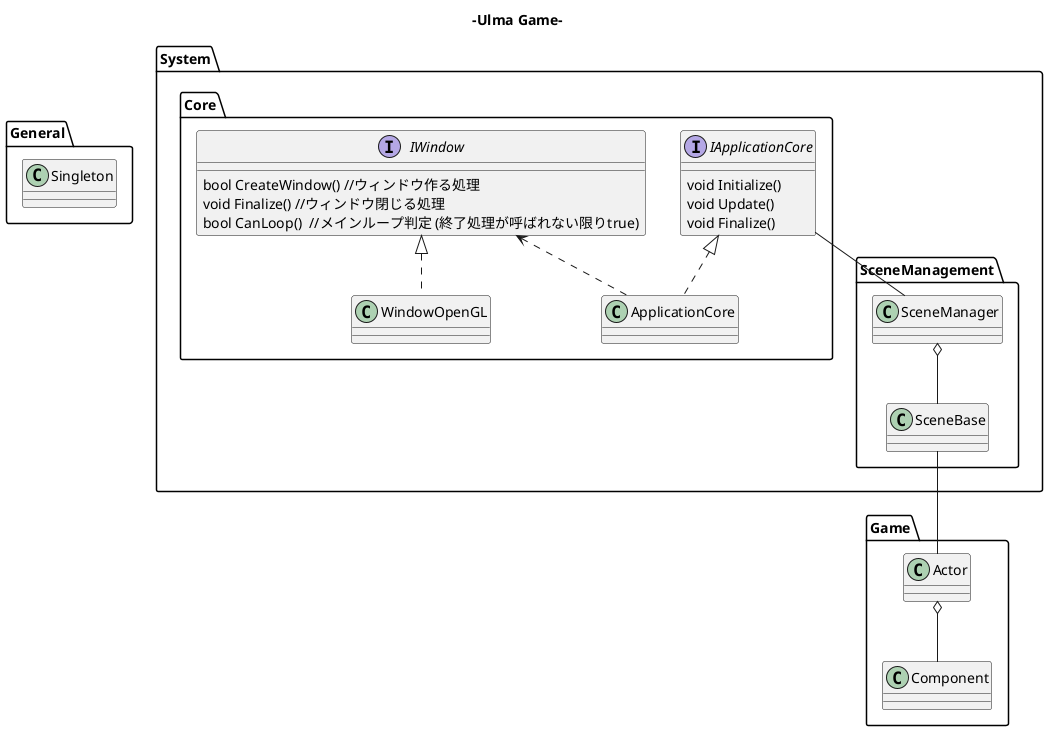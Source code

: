 @startuml
title -Ulma Game-
package General{
    class Singleton{

    }
}

package System{
    package Core{
        interface IWindow{
            bool CreateWindow() //ウィンドウ作る処理
            void Finalize() //ウィンドウ閉じる処理
            bool CanLoop()  //メインループ判定 (終了処理が呼ばれない限りtrue)
        }

        class WindowOpenGL{
        }
        IWindow <|.. WindowOpenGL

        interface IApplicationCore{
            void Initialize()
            void Update()
            void Finalize()
        }

        class ApplicationCore{

        }
        IApplicationCore <|.. ApplicationCore
        IWindow <.. ApplicationCore
    }

    package SceneManagement{
        class SceneManager{

        }

        class SceneBase{

        }
        SceneManager o-- SceneBase
    }
    IApplicationCore -- SceneManager
}

package Game{
    class Actor{

    }

    class Component{

    }
}
SceneBase -- Actor
Actor o-- Component
@enduml